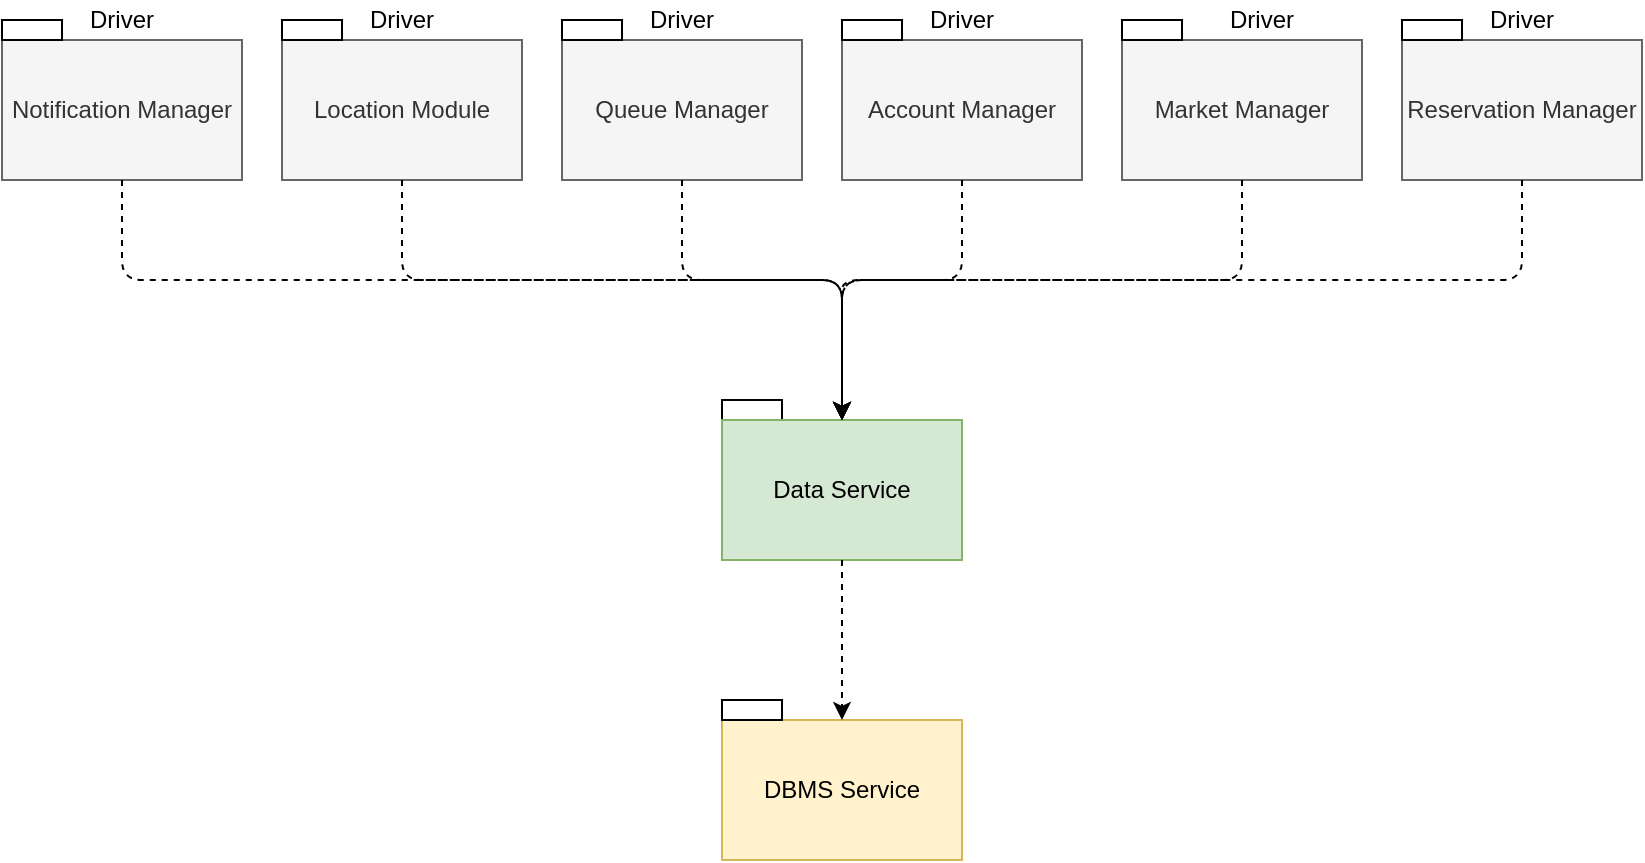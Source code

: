<mxfile version="14.1.7" type="device"><diagram id="wvQSITklZJGRU-TLmRZH" name="Page-1"><mxGraphModel dx="1221" dy="588" grid="1" gridSize="10" guides="1" tooltips="1" connect="1" arrows="1" fold="1" page="1" pageScale="1" pageWidth="827" pageHeight="1169" math="0" shadow="0"><root><mxCell id="0"/><mxCell id="1" parent="0"/><mxCell id="05MQ5_6AQZ9b2N-eFhlH-1" value="" style="group" parent="1" vertex="1" connectable="0"><mxGeometry x="370" y="310" width="130" height="80" as="geometry"/></mxCell><mxCell id="05MQ5_6AQZ9b2N-eFhlH-3" value="" style="rounded=0;whiteSpace=wrap;html=1;" parent="05MQ5_6AQZ9b2N-eFhlH-1" vertex="1"><mxGeometry width="30" height="10" as="geometry"/></mxCell><mxCell id="05MQ5_6AQZ9b2N-eFhlH-2" value="Data Service" style="rounded=0;whiteSpace=wrap;html=1;fillColor=#d5e8d4;strokeColor=#82b366;" parent="05MQ5_6AQZ9b2N-eFhlH-1" vertex="1"><mxGeometry y="10" width="120" height="70" as="geometry"/></mxCell><mxCell id="05MQ5_6AQZ9b2N-eFhlH-5" value="" style="group" parent="1" vertex="1" connectable="0"><mxGeometry x="430" y="120" width="120" height="80" as="geometry"/></mxCell><mxCell id="05MQ5_6AQZ9b2N-eFhlH-6" value="Account Manager" style="rounded=0;whiteSpace=wrap;html=1;fillColor=#f5f5f5;strokeColor=#666666;fontColor=#333333;" parent="05MQ5_6AQZ9b2N-eFhlH-5" vertex="1"><mxGeometry y="10" width="120" height="70" as="geometry"/></mxCell><mxCell id="05MQ5_6AQZ9b2N-eFhlH-7" value="" style="rounded=0;whiteSpace=wrap;html=1;" parent="05MQ5_6AQZ9b2N-eFhlH-5" vertex="1"><mxGeometry width="30" height="10" as="geometry"/></mxCell><mxCell id="05MQ5_6AQZ9b2N-eFhlH-25" value="Driver" style="text;html=1;strokeColor=none;fillColor=none;align=center;verticalAlign=middle;whiteSpace=wrap;rounded=0;" parent="05MQ5_6AQZ9b2N-eFhlH-5" vertex="1"><mxGeometry x="40" y="-10" width="40" height="20" as="geometry"/></mxCell><mxCell id="05MQ5_6AQZ9b2N-eFhlH-8" value="" style="group" parent="1" vertex="1" connectable="0"><mxGeometry x="290" y="120" width="120" height="80" as="geometry"/></mxCell><mxCell id="05MQ5_6AQZ9b2N-eFhlH-9" value="Queue Manager" style="rounded=0;whiteSpace=wrap;html=1;fillColor=#f5f5f5;strokeColor=#666666;fontColor=#333333;" parent="05MQ5_6AQZ9b2N-eFhlH-8" vertex="1"><mxGeometry y="10" width="120" height="70" as="geometry"/></mxCell><mxCell id="05MQ5_6AQZ9b2N-eFhlH-10" value="" style="rounded=0;whiteSpace=wrap;html=1;" parent="05MQ5_6AQZ9b2N-eFhlH-8" vertex="1"><mxGeometry width="30" height="10" as="geometry"/></mxCell><mxCell id="05MQ5_6AQZ9b2N-eFhlH-24" value="Driver" style="text;html=1;strokeColor=none;fillColor=none;align=center;verticalAlign=middle;whiteSpace=wrap;rounded=0;" parent="05MQ5_6AQZ9b2N-eFhlH-8" vertex="1"><mxGeometry x="40" y="-10" width="40" height="20" as="geometry"/></mxCell><mxCell id="05MQ5_6AQZ9b2N-eFhlH-11" value="" style="group" parent="1" vertex="1" connectable="0"><mxGeometry x="150" y="120" width="120" height="80" as="geometry"/></mxCell><mxCell id="05MQ5_6AQZ9b2N-eFhlH-12" value="Location Module" style="rounded=0;whiteSpace=wrap;html=1;fillColor=#f5f5f5;strokeColor=#666666;fontColor=#333333;" parent="05MQ5_6AQZ9b2N-eFhlH-11" vertex="1"><mxGeometry y="10" width="120" height="70" as="geometry"/></mxCell><mxCell id="05MQ5_6AQZ9b2N-eFhlH-13" value="" style="rounded=0;whiteSpace=wrap;html=1;" parent="05MQ5_6AQZ9b2N-eFhlH-11" vertex="1"><mxGeometry width="30" height="10" as="geometry"/></mxCell><mxCell id="05MQ5_6AQZ9b2N-eFhlH-28" value="Driver" style="text;html=1;strokeColor=none;fillColor=none;align=center;verticalAlign=middle;whiteSpace=wrap;rounded=0;" parent="05MQ5_6AQZ9b2N-eFhlH-11" vertex="1"><mxGeometry x="40" y="-10" width="40" height="20" as="geometry"/></mxCell><mxCell id="05MQ5_6AQZ9b2N-eFhlH-14" value="" style="group" parent="1" vertex="1" connectable="0"><mxGeometry x="10" y="120" width="120" height="80" as="geometry"/></mxCell><mxCell id="05MQ5_6AQZ9b2N-eFhlH-15" value="Notification Manager" style="rounded=0;whiteSpace=wrap;html=1;fillColor=#f5f5f5;strokeColor=#666666;fontColor=#333333;" parent="05MQ5_6AQZ9b2N-eFhlH-14" vertex="1"><mxGeometry y="10" width="120" height="70" as="geometry"/></mxCell><mxCell id="05MQ5_6AQZ9b2N-eFhlH-16" value="" style="rounded=0;whiteSpace=wrap;html=1;" parent="05MQ5_6AQZ9b2N-eFhlH-14" vertex="1"><mxGeometry width="30" height="10" as="geometry"/></mxCell><mxCell id="05MQ5_6AQZ9b2N-eFhlH-23" value="Driver" style="text;html=1;strokeColor=none;fillColor=none;align=center;verticalAlign=middle;whiteSpace=wrap;rounded=0;" parent="05MQ5_6AQZ9b2N-eFhlH-14" vertex="1"><mxGeometry x="40" y="-10" width="40" height="20" as="geometry"/></mxCell><mxCell id="05MQ5_6AQZ9b2N-eFhlH-17" value="" style="group" parent="1" vertex="1" connectable="0"><mxGeometry x="570" y="120" width="120" height="80" as="geometry"/></mxCell><mxCell id="05MQ5_6AQZ9b2N-eFhlH-18" value="Market Manager" style="rounded=0;whiteSpace=wrap;html=1;fillColor=#f5f5f5;strokeColor=#666666;fontColor=#333333;" parent="05MQ5_6AQZ9b2N-eFhlH-17" vertex="1"><mxGeometry y="10" width="120" height="70" as="geometry"/></mxCell><mxCell id="05MQ5_6AQZ9b2N-eFhlH-19" value="" style="rounded=0;whiteSpace=wrap;html=1;" parent="05MQ5_6AQZ9b2N-eFhlH-17" vertex="1"><mxGeometry width="30" height="10" as="geometry"/></mxCell><mxCell id="05MQ5_6AQZ9b2N-eFhlH-20" value="" style="group" parent="1" vertex="1" connectable="0"><mxGeometry x="710" y="120" width="120" height="80" as="geometry"/></mxCell><mxCell id="05MQ5_6AQZ9b2N-eFhlH-21" value="Reservation Manager" style="rounded=0;whiteSpace=wrap;html=1;fillColor=#f5f5f5;strokeColor=#666666;fontColor=#333333;" parent="05MQ5_6AQZ9b2N-eFhlH-20" vertex="1"><mxGeometry y="10" width="120" height="70" as="geometry"/></mxCell><mxCell id="05MQ5_6AQZ9b2N-eFhlH-22" value="" style="rounded=0;whiteSpace=wrap;html=1;" parent="05MQ5_6AQZ9b2N-eFhlH-20" vertex="1"><mxGeometry width="30" height="10" as="geometry"/></mxCell><mxCell id="05MQ5_6AQZ9b2N-eFhlH-26" value="Driver" style="text;html=1;strokeColor=none;fillColor=none;align=center;verticalAlign=middle;whiteSpace=wrap;rounded=0;" parent="1" vertex="1"><mxGeometry x="620" y="110" width="40" height="20" as="geometry"/></mxCell><mxCell id="05MQ5_6AQZ9b2N-eFhlH-27" value="Driver" style="text;html=1;strokeColor=none;fillColor=none;align=center;verticalAlign=middle;whiteSpace=wrap;rounded=0;" parent="1" vertex="1"><mxGeometry x="750" y="110" width="40" height="20" as="geometry"/></mxCell><mxCell id="05MQ5_6AQZ9b2N-eFhlH-29" value="" style="endArrow=classic;html=1;dashed=1;exitX=0.5;exitY=1;exitDx=0;exitDy=0;entryX=0.5;entryY=0;entryDx=0;entryDy=0;" parent="1" source="05MQ5_6AQZ9b2N-eFhlH-15" target="05MQ5_6AQZ9b2N-eFhlH-2" edge="1"><mxGeometry width="50" height="50" relative="1" as="geometry"><mxPoint x="120" y="290" as="sourcePoint"/><mxPoint x="170" y="240" as="targetPoint"/><Array as="points"><mxPoint x="70" y="250"/><mxPoint x="240" y="250"/><mxPoint x="430" y="250"/></Array></mxGeometry></mxCell><mxCell id="05MQ5_6AQZ9b2N-eFhlH-30" value="" style="endArrow=classic;html=1;dashed=1;exitX=0.5;exitY=1;exitDx=0;exitDy=0;entryX=0.5;entryY=0;entryDx=0;entryDy=0;" parent="1" source="05MQ5_6AQZ9b2N-eFhlH-12" target="05MQ5_6AQZ9b2N-eFhlH-2" edge="1"><mxGeometry width="50" height="50" relative="1" as="geometry"><mxPoint x="340" y="260" as="sourcePoint"/><mxPoint x="390" y="210" as="targetPoint"/><Array as="points"><mxPoint x="210" y="250"/><mxPoint x="430" y="250"/></Array></mxGeometry></mxCell><mxCell id="05MQ5_6AQZ9b2N-eFhlH-31" value="" style="endArrow=classic;html=1;dashed=1;exitX=0.5;exitY=1;exitDx=0;exitDy=0;entryX=0.5;entryY=0;entryDx=0;entryDy=0;" parent="1" source="05MQ5_6AQZ9b2N-eFhlH-9" target="05MQ5_6AQZ9b2N-eFhlH-2" edge="1"><mxGeometry width="50" height="50" relative="1" as="geometry"><mxPoint x="340" y="260" as="sourcePoint"/><mxPoint x="390" y="210" as="targetPoint"/><Array as="points"><mxPoint x="350" y="250"/><mxPoint x="430" y="250"/></Array></mxGeometry></mxCell><mxCell id="05MQ5_6AQZ9b2N-eFhlH-32" value="" style="endArrow=classic;html=1;dashed=1;exitX=0.5;exitY=1;exitDx=0;exitDy=0;entryX=0.5;entryY=0;entryDx=0;entryDy=0;" parent="1" source="05MQ5_6AQZ9b2N-eFhlH-6" target="05MQ5_6AQZ9b2N-eFhlH-2" edge="1"><mxGeometry width="50" height="50" relative="1" as="geometry"><mxPoint x="340" y="260" as="sourcePoint"/><mxPoint x="390" y="210" as="targetPoint"/><Array as="points"><mxPoint x="490" y="250"/><mxPoint x="430" y="250"/></Array></mxGeometry></mxCell><mxCell id="05MQ5_6AQZ9b2N-eFhlH-33" value="" style="endArrow=classic;html=1;dashed=1;exitX=0.5;exitY=1;exitDx=0;exitDy=0;entryX=0.5;entryY=0;entryDx=0;entryDy=0;" parent="1" source="05MQ5_6AQZ9b2N-eFhlH-18" target="05MQ5_6AQZ9b2N-eFhlH-2" edge="1"><mxGeometry width="50" height="50" relative="1" as="geometry"><mxPoint x="340" y="260" as="sourcePoint"/><mxPoint x="390" y="210" as="targetPoint"/><Array as="points"><mxPoint x="630" y="250"/><mxPoint x="430" y="250"/></Array></mxGeometry></mxCell><mxCell id="05MQ5_6AQZ9b2N-eFhlH-34" value="" style="endArrow=classic;html=1;dashed=1;exitX=0.5;exitY=1;exitDx=0;exitDy=0;entryX=0.5;entryY=0;entryDx=0;entryDy=0;" parent="1" source="05MQ5_6AQZ9b2N-eFhlH-21" target="05MQ5_6AQZ9b2N-eFhlH-2" edge="1"><mxGeometry width="50" height="50" relative="1" as="geometry"><mxPoint x="340" y="260" as="sourcePoint"/><mxPoint x="390" y="210" as="targetPoint"/><Array as="points"><mxPoint x="770" y="250"/><mxPoint x="600" y="250"/><mxPoint x="430" y="250"/><mxPoint x="430" y="260"/></Array></mxGeometry></mxCell><mxCell id="4QqXGf0C7lDYi8qbCY8U-1" value="" style="group;fillColor=none;" vertex="1" connectable="0" parent="1"><mxGeometry x="370" y="460" width="120" height="80" as="geometry"/></mxCell><mxCell id="4QqXGf0C7lDYi8qbCY8U-2" value="DBMS Service" style="rounded=0;whiteSpace=wrap;html=1;fillColor=#fff2cc;strokeColor=#d6b656;" vertex="1" parent="4QqXGf0C7lDYi8qbCY8U-1"><mxGeometry y="10" width="120" height="70" as="geometry"/></mxCell><mxCell id="4QqXGf0C7lDYi8qbCY8U-3" value="" style="rounded=0;whiteSpace=wrap;html=1;" vertex="1" parent="4QqXGf0C7lDYi8qbCY8U-1"><mxGeometry width="30" height="10" as="geometry"/></mxCell><mxCell id="4QqXGf0C7lDYi8qbCY8U-4" value="" style="endArrow=classic;html=1;dashed=1;exitX=0.5;exitY=1;exitDx=0;exitDy=0;entryX=0.5;entryY=0;entryDx=0;entryDy=0;" edge="1" parent="1" source="05MQ5_6AQZ9b2N-eFhlH-2" target="4QqXGf0C7lDYi8qbCY8U-2"><mxGeometry width="50" height="50" relative="1" as="geometry"><mxPoint x="500" y="460" as="sourcePoint"/><mxPoint x="550" y="410" as="targetPoint"/><Array as="points"><mxPoint x="430" y="390"/></Array></mxGeometry></mxCell></root></mxGraphModel></diagram></mxfile>